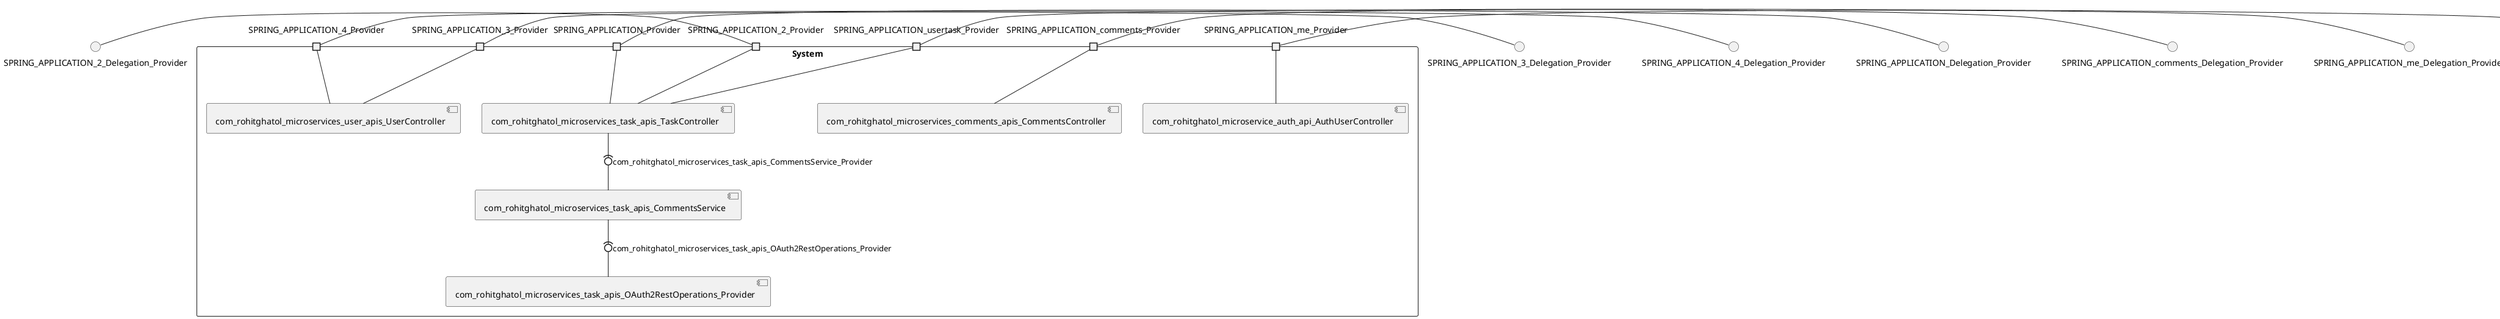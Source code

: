 @startuml
skinparam fixCircleLabelOverlapping true
skinparam componentStyle uml2
() SPRING_APPLICATION_2_Delegation_Provider
() SPRING_APPLICATION_3_Delegation_Provider
() SPRING_APPLICATION_4_Delegation_Provider
() SPRING_APPLICATION_Delegation_Provider
() SPRING_APPLICATION_comments_Delegation_Provider
() SPRING_APPLICATION_me_Delegation_Provider
() SPRING_APPLICATION_usertask_Delegation_Provider
rectangle System {
[com_rohitghatol_microservice_auth_api_AuthUserController] [[rohitghatol-spring-boot-microservices.repository#_3fCLqkiZEe-GaKF876H5oQ]]
[com_rohitghatol_microservices_comments_apis_CommentsController] [[rohitghatol-spring-boot-microservices.repository#_3fCLqkiZEe-GaKF876H5oQ]]
[com_rohitghatol_microservices_task_apis_CommentsService] [[rohitghatol-spring-boot-microservices.repository#_3fCLqkiZEe-GaKF876H5oQ]]
[com_rohitghatol_microservices_task_apis_OAuth2RestOperations_Provider] [[rohitghatol-spring-boot-microservices.repository#_3fCLqkiZEe-GaKF876H5oQ]]
[com_rohitghatol_microservices_task_apis_TaskController] [[rohitghatol-spring-boot-microservices.repository#_3fCLqkiZEe-GaKF876H5oQ]]
[com_rohitghatol_microservices_user_apis_UserController] [[rohitghatol-spring-boot-microservices.repository#_3fCLqkiZEe-GaKF876H5oQ]]
port SPRING_APPLICATION_2_Provider
SPRING_APPLICATION_2_Delegation_Provider - SPRING_APPLICATION_2_Provider
SPRING_APPLICATION_2_Provider - [com_rohitghatol_microservices_task_apis_TaskController]
port SPRING_APPLICATION_3_Provider
SPRING_APPLICATION_3_Delegation_Provider - SPRING_APPLICATION_3_Provider
SPRING_APPLICATION_3_Provider - [com_rohitghatol_microservices_user_apis_UserController]
port SPRING_APPLICATION_4_Provider
SPRING_APPLICATION_4_Delegation_Provider - SPRING_APPLICATION_4_Provider
SPRING_APPLICATION_4_Provider - [com_rohitghatol_microservices_user_apis_UserController]
port SPRING_APPLICATION_Provider
SPRING_APPLICATION_Delegation_Provider - SPRING_APPLICATION_Provider
SPRING_APPLICATION_Provider - [com_rohitghatol_microservices_task_apis_TaskController]
port SPRING_APPLICATION_comments_Provider
SPRING_APPLICATION_comments_Delegation_Provider - SPRING_APPLICATION_comments_Provider
SPRING_APPLICATION_comments_Provider - [com_rohitghatol_microservices_comments_apis_CommentsController]
port SPRING_APPLICATION_me_Provider
SPRING_APPLICATION_me_Delegation_Provider - SPRING_APPLICATION_me_Provider
SPRING_APPLICATION_me_Provider - [com_rohitghatol_microservice_auth_api_AuthUserController]
port SPRING_APPLICATION_usertask_Provider
SPRING_APPLICATION_usertask_Delegation_Provider - SPRING_APPLICATION_usertask_Provider
SPRING_APPLICATION_usertask_Provider - [com_rohitghatol_microservices_task_apis_TaskController]
[com_rohitghatol_microservices_task_apis_TaskController] -(0- [com_rohitghatol_microservices_task_apis_CommentsService] : com_rohitghatol_microservices_task_apis_CommentsService_Provider
[com_rohitghatol_microservices_task_apis_CommentsService] -(0- [com_rohitghatol_microservices_task_apis_OAuth2RestOperations_Provider] : com_rohitghatol_microservices_task_apis_OAuth2RestOperations_Provider
}

@enduml
